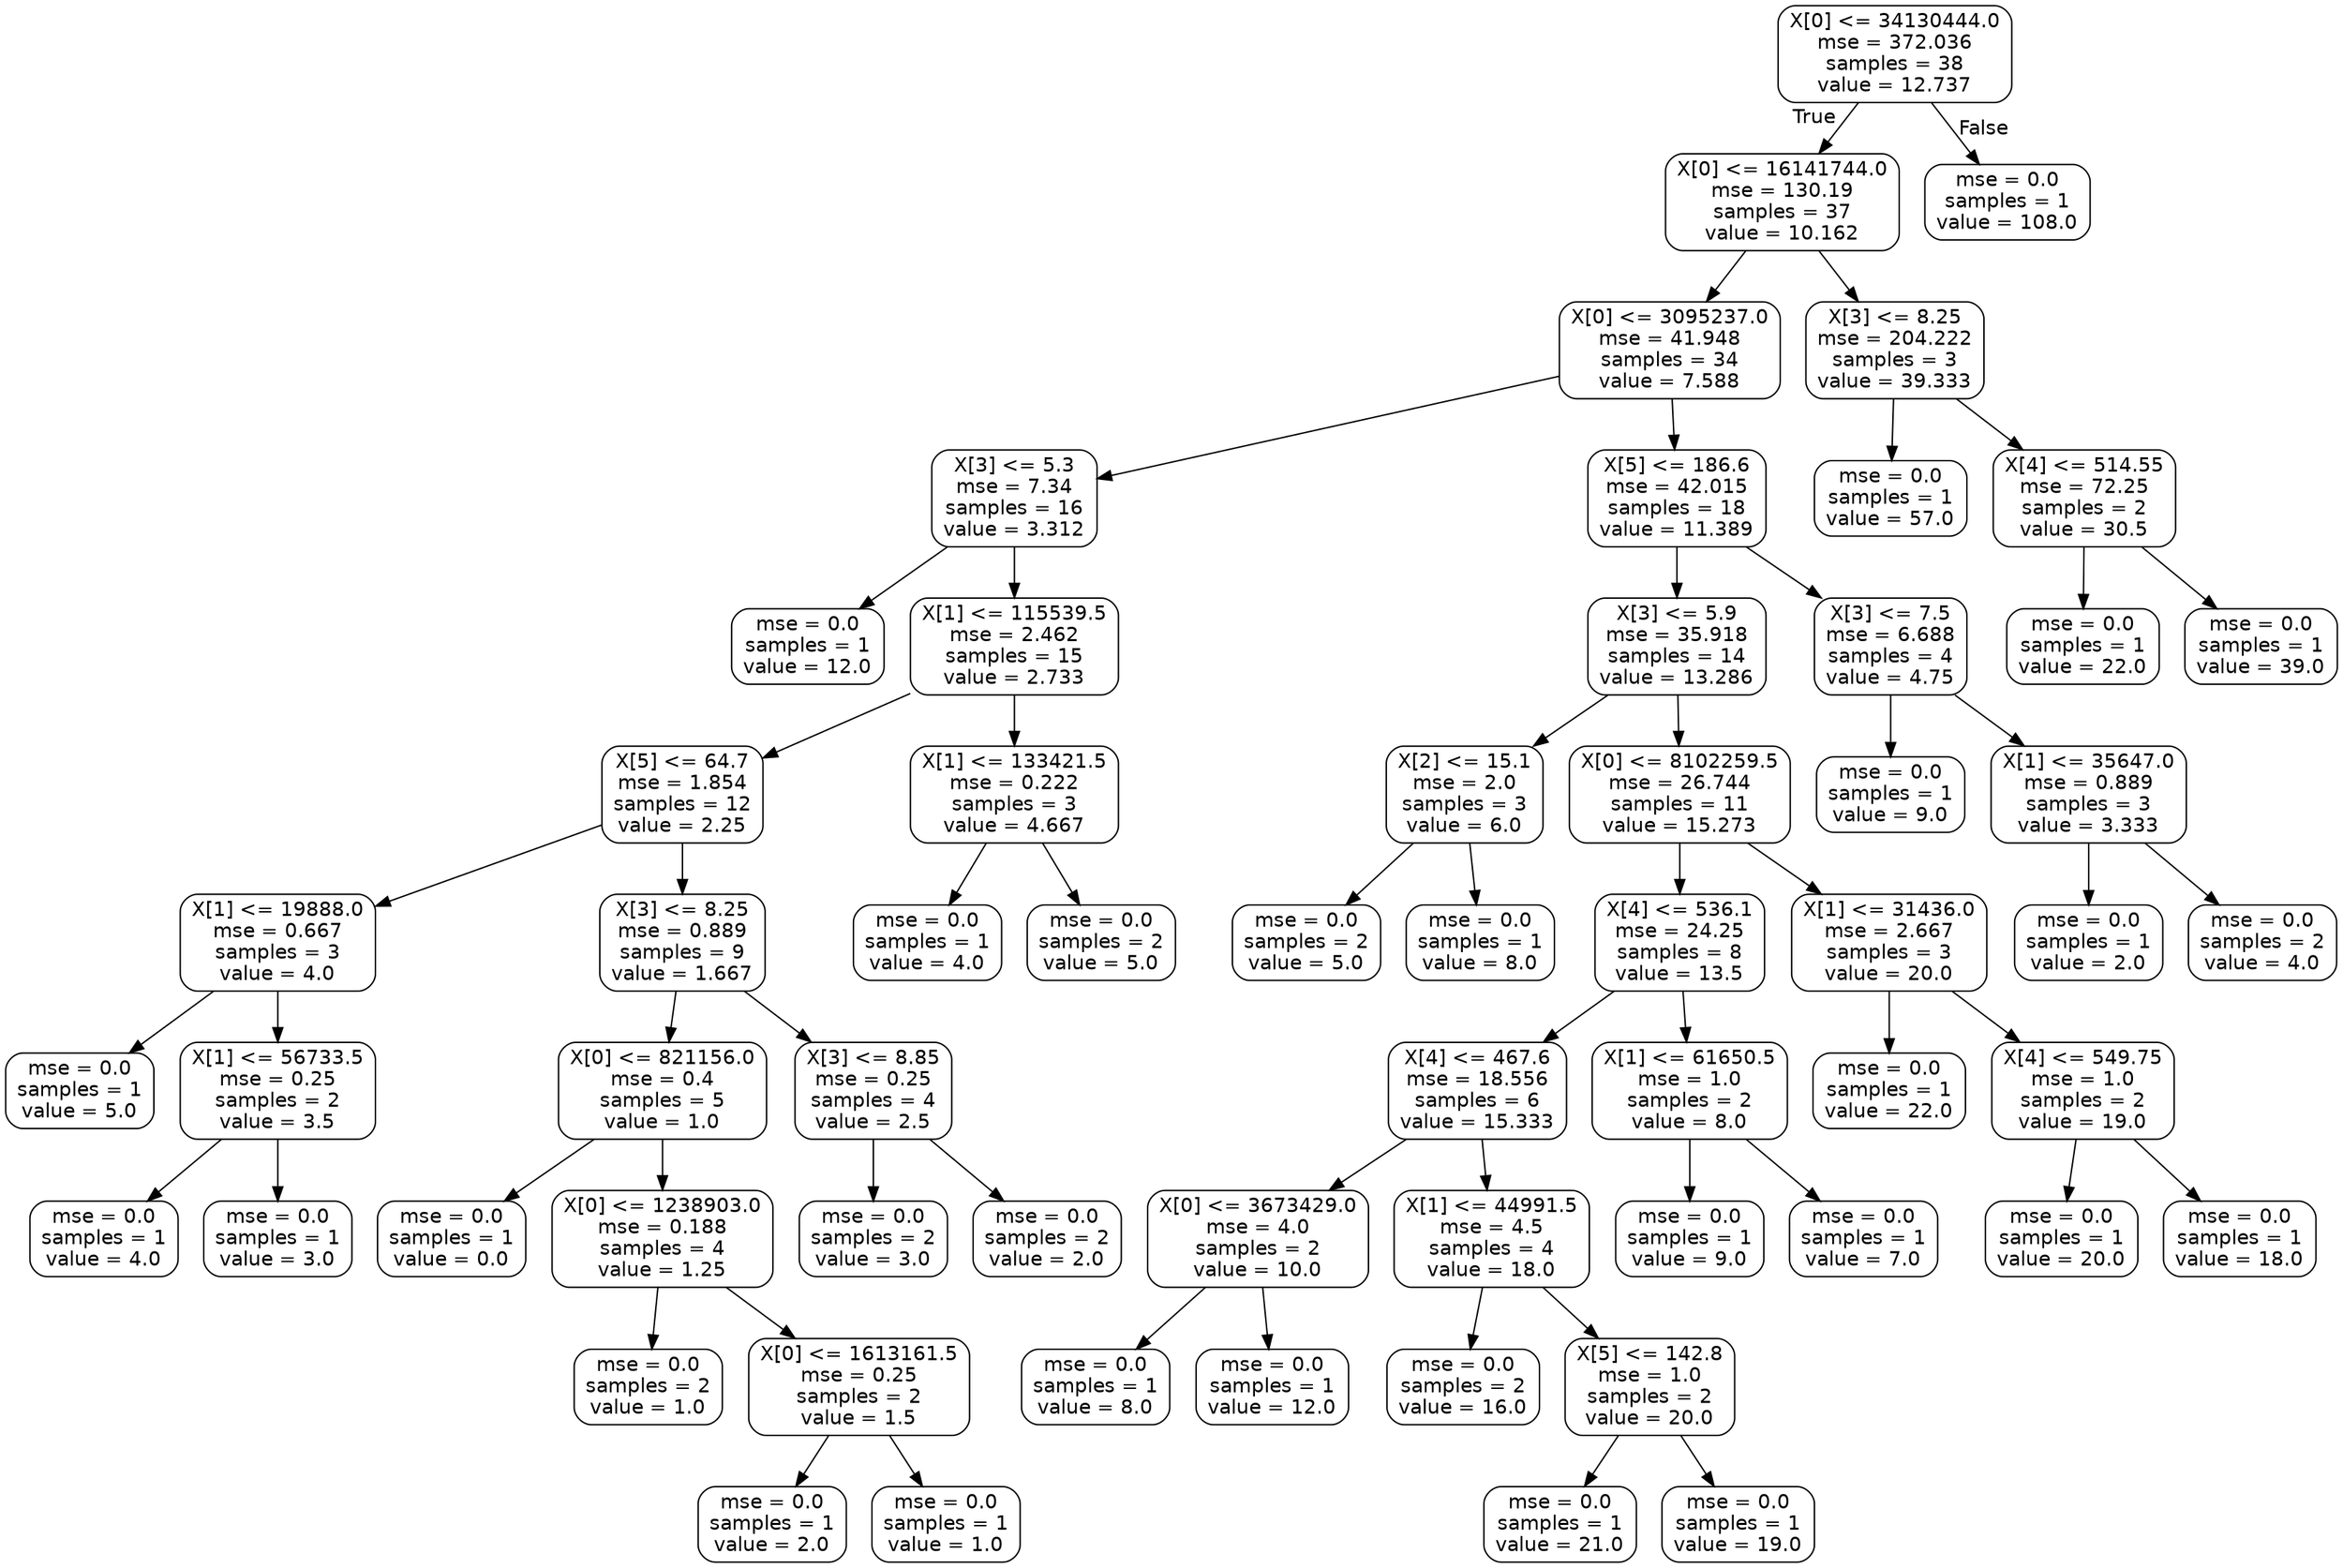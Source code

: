 digraph Tree {
node [shape=box, style="rounded", color="black", fontname=helvetica] ;
edge [fontname=helvetica] ;
0 [label="X[0] <= 34130444.0\nmse = 372.036\nsamples = 38\nvalue = 12.737"] ;
1 [label="X[0] <= 16141744.0\nmse = 130.19\nsamples = 37\nvalue = 10.162"] ;
0 -> 1 [labeldistance=2.5, labelangle=45, headlabel="True"] ;
2 [label="X[0] <= 3095237.0\nmse = 41.948\nsamples = 34\nvalue = 7.588"] ;
1 -> 2 ;
3 [label="X[3] <= 5.3\nmse = 7.34\nsamples = 16\nvalue = 3.312"] ;
2 -> 3 ;
4 [label="mse = 0.0\nsamples = 1\nvalue = 12.0"] ;
3 -> 4 ;
5 [label="X[1] <= 115539.5\nmse = 2.462\nsamples = 15\nvalue = 2.733"] ;
3 -> 5 ;
6 [label="X[5] <= 64.7\nmse = 1.854\nsamples = 12\nvalue = 2.25"] ;
5 -> 6 ;
7 [label="X[1] <= 19888.0\nmse = 0.667\nsamples = 3\nvalue = 4.0"] ;
6 -> 7 ;
8 [label="mse = 0.0\nsamples = 1\nvalue = 5.0"] ;
7 -> 8 ;
9 [label="X[1] <= 56733.5\nmse = 0.25\nsamples = 2\nvalue = 3.5"] ;
7 -> 9 ;
10 [label="mse = 0.0\nsamples = 1\nvalue = 4.0"] ;
9 -> 10 ;
11 [label="mse = 0.0\nsamples = 1\nvalue = 3.0"] ;
9 -> 11 ;
12 [label="X[3] <= 8.25\nmse = 0.889\nsamples = 9\nvalue = 1.667"] ;
6 -> 12 ;
13 [label="X[0] <= 821156.0\nmse = 0.4\nsamples = 5\nvalue = 1.0"] ;
12 -> 13 ;
14 [label="mse = 0.0\nsamples = 1\nvalue = 0.0"] ;
13 -> 14 ;
15 [label="X[0] <= 1238903.0\nmse = 0.188\nsamples = 4\nvalue = 1.25"] ;
13 -> 15 ;
16 [label="mse = 0.0\nsamples = 2\nvalue = 1.0"] ;
15 -> 16 ;
17 [label="X[0] <= 1613161.5\nmse = 0.25\nsamples = 2\nvalue = 1.5"] ;
15 -> 17 ;
18 [label="mse = 0.0\nsamples = 1\nvalue = 2.0"] ;
17 -> 18 ;
19 [label="mse = 0.0\nsamples = 1\nvalue = 1.0"] ;
17 -> 19 ;
20 [label="X[3] <= 8.85\nmse = 0.25\nsamples = 4\nvalue = 2.5"] ;
12 -> 20 ;
21 [label="mse = 0.0\nsamples = 2\nvalue = 3.0"] ;
20 -> 21 ;
22 [label="mse = 0.0\nsamples = 2\nvalue = 2.0"] ;
20 -> 22 ;
23 [label="X[1] <= 133421.5\nmse = 0.222\nsamples = 3\nvalue = 4.667"] ;
5 -> 23 ;
24 [label="mse = 0.0\nsamples = 1\nvalue = 4.0"] ;
23 -> 24 ;
25 [label="mse = 0.0\nsamples = 2\nvalue = 5.0"] ;
23 -> 25 ;
26 [label="X[5] <= 186.6\nmse = 42.015\nsamples = 18\nvalue = 11.389"] ;
2 -> 26 ;
27 [label="X[3] <= 5.9\nmse = 35.918\nsamples = 14\nvalue = 13.286"] ;
26 -> 27 ;
28 [label="X[2] <= 15.1\nmse = 2.0\nsamples = 3\nvalue = 6.0"] ;
27 -> 28 ;
29 [label="mse = 0.0\nsamples = 2\nvalue = 5.0"] ;
28 -> 29 ;
30 [label="mse = 0.0\nsamples = 1\nvalue = 8.0"] ;
28 -> 30 ;
31 [label="X[0] <= 8102259.5\nmse = 26.744\nsamples = 11\nvalue = 15.273"] ;
27 -> 31 ;
32 [label="X[4] <= 536.1\nmse = 24.25\nsamples = 8\nvalue = 13.5"] ;
31 -> 32 ;
33 [label="X[4] <= 467.6\nmse = 18.556\nsamples = 6\nvalue = 15.333"] ;
32 -> 33 ;
34 [label="X[0] <= 3673429.0\nmse = 4.0\nsamples = 2\nvalue = 10.0"] ;
33 -> 34 ;
35 [label="mse = 0.0\nsamples = 1\nvalue = 8.0"] ;
34 -> 35 ;
36 [label="mse = 0.0\nsamples = 1\nvalue = 12.0"] ;
34 -> 36 ;
37 [label="X[1] <= 44991.5\nmse = 4.5\nsamples = 4\nvalue = 18.0"] ;
33 -> 37 ;
38 [label="mse = 0.0\nsamples = 2\nvalue = 16.0"] ;
37 -> 38 ;
39 [label="X[5] <= 142.8\nmse = 1.0\nsamples = 2\nvalue = 20.0"] ;
37 -> 39 ;
40 [label="mse = 0.0\nsamples = 1\nvalue = 21.0"] ;
39 -> 40 ;
41 [label="mse = 0.0\nsamples = 1\nvalue = 19.0"] ;
39 -> 41 ;
42 [label="X[1] <= 61650.5\nmse = 1.0\nsamples = 2\nvalue = 8.0"] ;
32 -> 42 ;
43 [label="mse = 0.0\nsamples = 1\nvalue = 9.0"] ;
42 -> 43 ;
44 [label="mse = 0.0\nsamples = 1\nvalue = 7.0"] ;
42 -> 44 ;
45 [label="X[1] <= 31436.0\nmse = 2.667\nsamples = 3\nvalue = 20.0"] ;
31 -> 45 ;
46 [label="mse = 0.0\nsamples = 1\nvalue = 22.0"] ;
45 -> 46 ;
47 [label="X[4] <= 549.75\nmse = 1.0\nsamples = 2\nvalue = 19.0"] ;
45 -> 47 ;
48 [label="mse = 0.0\nsamples = 1\nvalue = 20.0"] ;
47 -> 48 ;
49 [label="mse = 0.0\nsamples = 1\nvalue = 18.0"] ;
47 -> 49 ;
50 [label="X[3] <= 7.5\nmse = 6.688\nsamples = 4\nvalue = 4.75"] ;
26 -> 50 ;
51 [label="mse = 0.0\nsamples = 1\nvalue = 9.0"] ;
50 -> 51 ;
52 [label="X[1] <= 35647.0\nmse = 0.889\nsamples = 3\nvalue = 3.333"] ;
50 -> 52 ;
53 [label="mse = 0.0\nsamples = 1\nvalue = 2.0"] ;
52 -> 53 ;
54 [label="mse = 0.0\nsamples = 2\nvalue = 4.0"] ;
52 -> 54 ;
55 [label="X[3] <= 8.25\nmse = 204.222\nsamples = 3\nvalue = 39.333"] ;
1 -> 55 ;
56 [label="mse = 0.0\nsamples = 1\nvalue = 57.0"] ;
55 -> 56 ;
57 [label="X[4] <= 514.55\nmse = 72.25\nsamples = 2\nvalue = 30.5"] ;
55 -> 57 ;
58 [label="mse = 0.0\nsamples = 1\nvalue = 22.0"] ;
57 -> 58 ;
59 [label="mse = 0.0\nsamples = 1\nvalue = 39.0"] ;
57 -> 59 ;
60 [label="mse = 0.0\nsamples = 1\nvalue = 108.0"] ;
0 -> 60 [labeldistance=2.5, labelangle=-45, headlabel="False"] ;
}